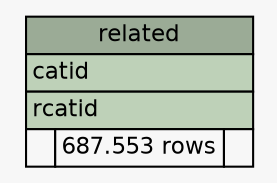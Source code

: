 // dot 2.26.3 on Linux 2.6.32-5-amd64
// SchemaSpy rev 590
digraph "related" {
  graph [
    rankdir="RL"
    bgcolor="#f7f7f7"
    nodesep="0.18"
    ranksep="0.46"
    fontname="Helvetica"
    fontsize="11"
  ];
  node [
    fontname="Helvetica"
    fontsize="11"
    shape="plaintext"
  ];
  edge [
    arrowsize="0.8"
  ];
  "related" [
    label=<
    <TABLE BORDER="0" CELLBORDER="1" CELLSPACING="0" BGCOLOR="#ffffff">
      <TR><TD COLSPAN="3" BGCOLOR="#9bab96" ALIGN="CENTER">related</TD></TR>
      <TR><TD PORT="catid" COLSPAN="3" BGCOLOR="#bed1b8" ALIGN="LEFT">catid</TD></TR>
      <TR><TD PORT="rcatid" COLSPAN="3" BGCOLOR="#bed1b8" ALIGN="LEFT">rcatid</TD></TR>
      <TR><TD ALIGN="LEFT" BGCOLOR="#f7f7f7">  </TD><TD ALIGN="RIGHT" BGCOLOR="#f7f7f7">687.553 rows</TD><TD ALIGN="RIGHT" BGCOLOR="#f7f7f7">  </TD></TR>
    </TABLE>>
    URL="tables/related.html"
    tooltip="related"
  ];
}
